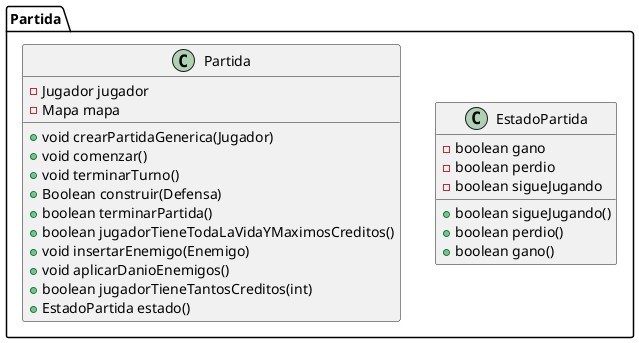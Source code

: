 @startuml


class Partida.EstadoPartida {
- boolean gano
- boolean perdio
- boolean sigueJugando
+ boolean sigueJugando()
+ boolean perdio()
+ boolean gano()
}
class Partida.Partida {
- Jugador jugador
- Mapa mapa
+ void crearPartidaGenerica(Jugador)
+ void comenzar()
+ void terminarTurno()
+ Boolean construir(Defensa)
+ boolean terminarPartida()
+ boolean jugadorTieneTodaLaVidaYMaximosCreditos()
+ void insertarEnemigo(Enemigo)
+ void aplicarDanioEnemigos()
+ boolean jugadorTieneTantosCreditos(int)
+ EstadoPartida estado()
}
@enduml